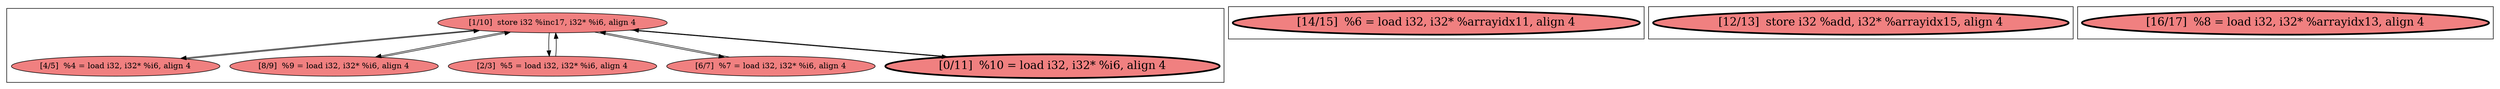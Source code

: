 
digraph G {



node149->node145 [ ]
node149->node144 [ ]
node149->node146 [ ]
node146->node149 [ ]
node149->node147 [ ]
node148->node149 [ ]
node144->node149 [ ]
node149->node148 [ ]
node147->node149 [ ]
node145->node149 [ ]


subgraph cluster3 {


node152 [penwidth=3.0,fontsize=20,fillcolor=lightcoral,label="[14/15]  %6 = load i32, i32* %arrayidx11, align 4",shape=ellipse,style=filled ]



}

subgraph cluster2 {


node151 [penwidth=3.0,fontsize=20,fillcolor=lightcoral,label="[12/13]  store i32 %add, i32* %arrayidx15, align 4",shape=ellipse,style=filled ]



}

subgraph cluster0 {


node149 [fillcolor=lightcoral,label="[1/10]  store i32 %inc17, i32* %i6, align 4",shape=ellipse,style=filled ]
node148 [penwidth=3.0,fontsize=20,fillcolor=lightcoral,label="[0/11]  %10 = load i32, i32* %i6, align 4",shape=ellipse,style=filled ]
node147 [fillcolor=lightcoral,label="[6/7]  %7 = load i32, i32* %i6, align 4",shape=ellipse,style=filled ]
node146 [fillcolor=lightcoral,label="[2/3]  %5 = load i32, i32* %i6, align 4",shape=ellipse,style=filled ]
node144 [fillcolor=lightcoral,label="[8/9]  %9 = load i32, i32* %i6, align 4",shape=ellipse,style=filled ]
node145 [fillcolor=lightcoral,label="[4/5]  %4 = load i32, i32* %i6, align 4",shape=ellipse,style=filled ]



}

subgraph cluster1 {


node150 [penwidth=3.0,fontsize=20,fillcolor=lightcoral,label="[16/17]  %8 = load i32, i32* %arrayidx13, align 4",shape=ellipse,style=filled ]



}

}
